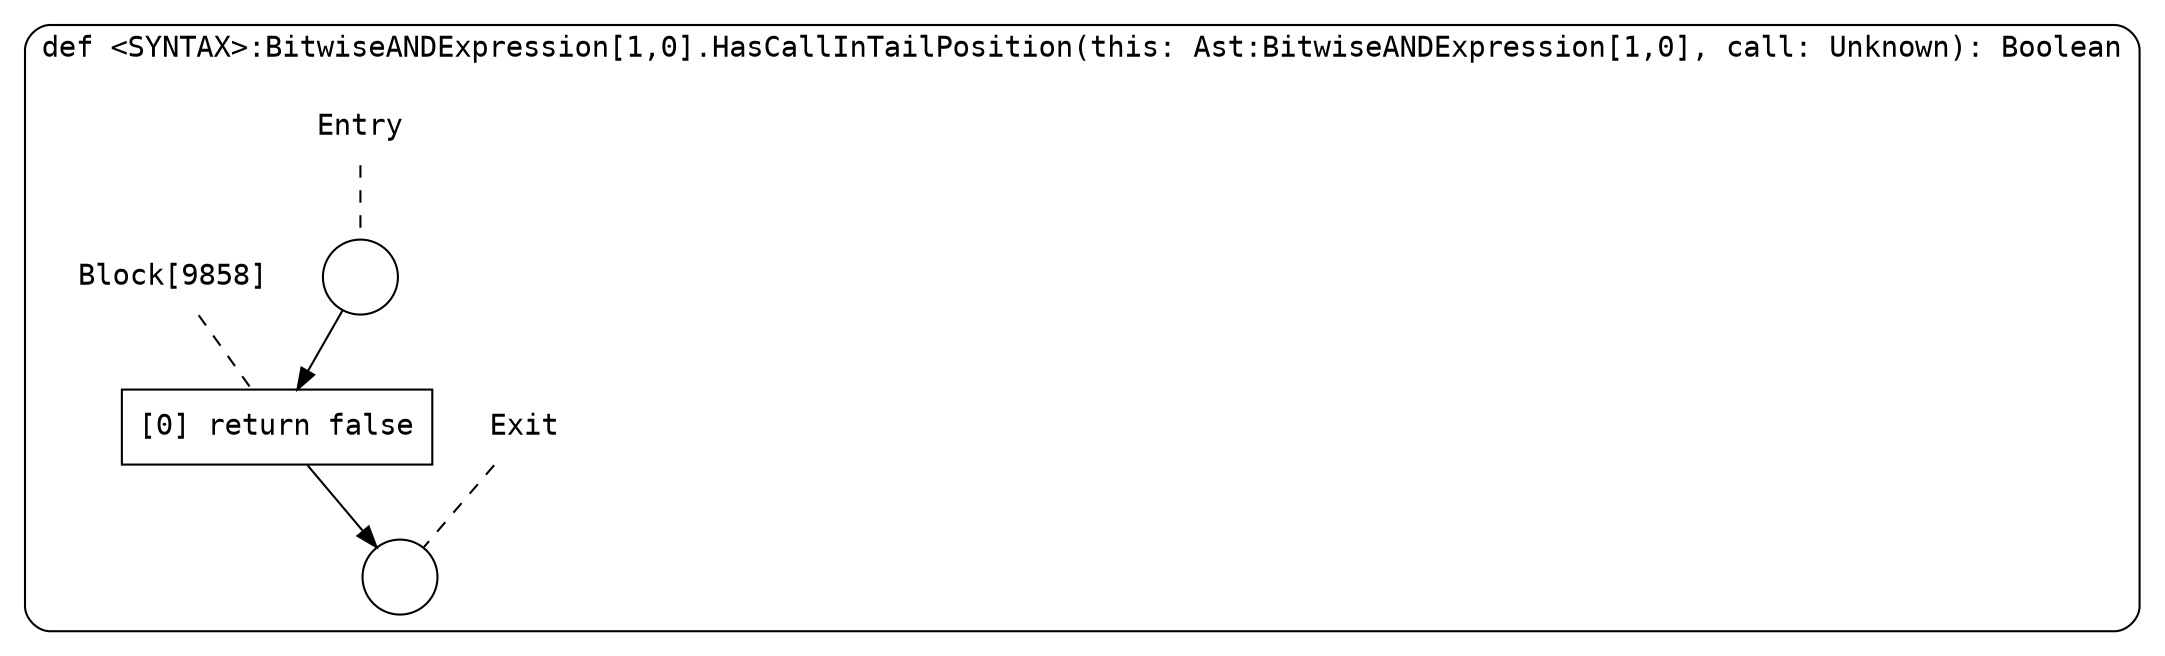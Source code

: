 digraph {
  graph [fontname = "Consolas"]
  node [fontname = "Consolas"]
  edge [fontname = "Consolas"]
  subgraph cluster1785 {
    label = "def <SYNTAX>:BitwiseANDExpression[1,0].HasCallInTailPosition(this: Ast:BitwiseANDExpression[1,0], call: Unknown): Boolean"
    style = rounded
    cluster1785_entry_name [shape=none, label=<<font color="black">Entry</font>>]
    cluster1785_entry_name -> cluster1785_entry [arrowhead=none, color="black", style=dashed]
    cluster1785_entry [shape=circle label=" " color="black" fillcolor="white" style=filled]
    cluster1785_entry -> node9858 [color="black"]
    cluster1785_exit_name [shape=none, label=<<font color="black">Exit</font>>]
    cluster1785_exit_name -> cluster1785_exit [arrowhead=none, color="black", style=dashed]
    cluster1785_exit [shape=circle label=" " color="black" fillcolor="white" style=filled]
    node9858_name [shape=none, label=<<font color="black">Block[9858]</font>>]
    node9858_name -> node9858 [arrowhead=none, color="black", style=dashed]
    node9858 [shape=box, label=<<font color="black">[0] return false<BR ALIGN="LEFT"/></font>> color="black" fillcolor="white", style=filled]
    node9858 -> cluster1785_exit [color="black"]
  }
}